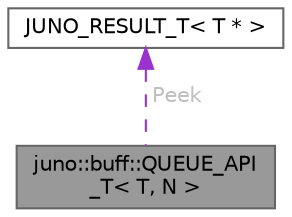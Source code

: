 digraph "juno::buff::QUEUE_API_T&lt; T, N &gt;"
{
 // LATEX_PDF_SIZE
  bgcolor="transparent";
  edge [fontname=Helvetica,fontsize=10,labelfontname=Helvetica,labelfontsize=10];
  node [fontname=Helvetica,fontsize=10,shape=box,height=0.2,width=0.4];
  Node1 [id="Node000001",label="juno::buff::QUEUE_API\l_T\< T, N \>",height=0.2,width=0.4,color="gray40", fillcolor="grey60", style="filled", fontcolor="black",tooltip=" "];
  Node2 -> Node1 [id="edge1_Node000001_Node000002",dir="back",color="darkorchid3",style="dashed",tooltip=" ",label=" Peek",fontcolor="grey" ];
  Node2 [id="Node000002",label="JUNO_RESULT_T\< T * \>",height=0.2,width=0.4,color="gray40", fillcolor="white", style="filled",URL="$structJUNO__RESULT__T.html",tooltip=" "];
}
